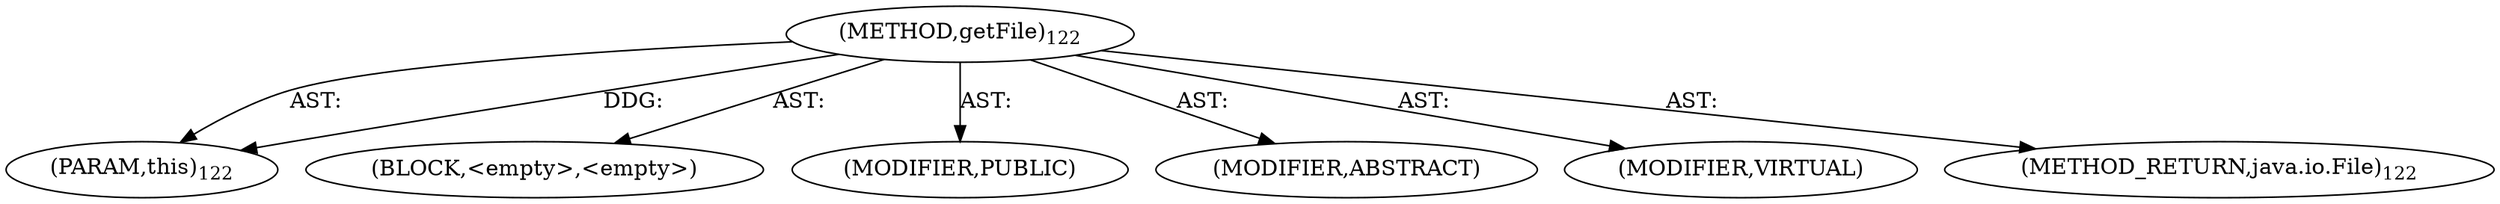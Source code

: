 digraph "getFile" {  
"111669149699" [label = <(METHOD,getFile)<SUB>122</SUB>> ]
"115964117004" [label = <(PARAM,this)<SUB>122</SUB>> ]
"25769803782" [label = <(BLOCK,&lt;empty&gt;,&lt;empty&gt;)> ]
"133143986185" [label = <(MODIFIER,PUBLIC)> ]
"133143986186" [label = <(MODIFIER,ABSTRACT)> ]
"133143986187" [label = <(MODIFIER,VIRTUAL)> ]
"128849018883" [label = <(METHOD_RETURN,java.io.File)<SUB>122</SUB>> ]
  "111669149699" -> "115964117004"  [ label = "AST: "] 
  "111669149699" -> "25769803782"  [ label = "AST: "] 
  "111669149699" -> "133143986185"  [ label = "AST: "] 
  "111669149699" -> "133143986186"  [ label = "AST: "] 
  "111669149699" -> "133143986187"  [ label = "AST: "] 
  "111669149699" -> "128849018883"  [ label = "AST: "] 
  "111669149699" -> "115964117004"  [ label = "DDG: "] 
}

